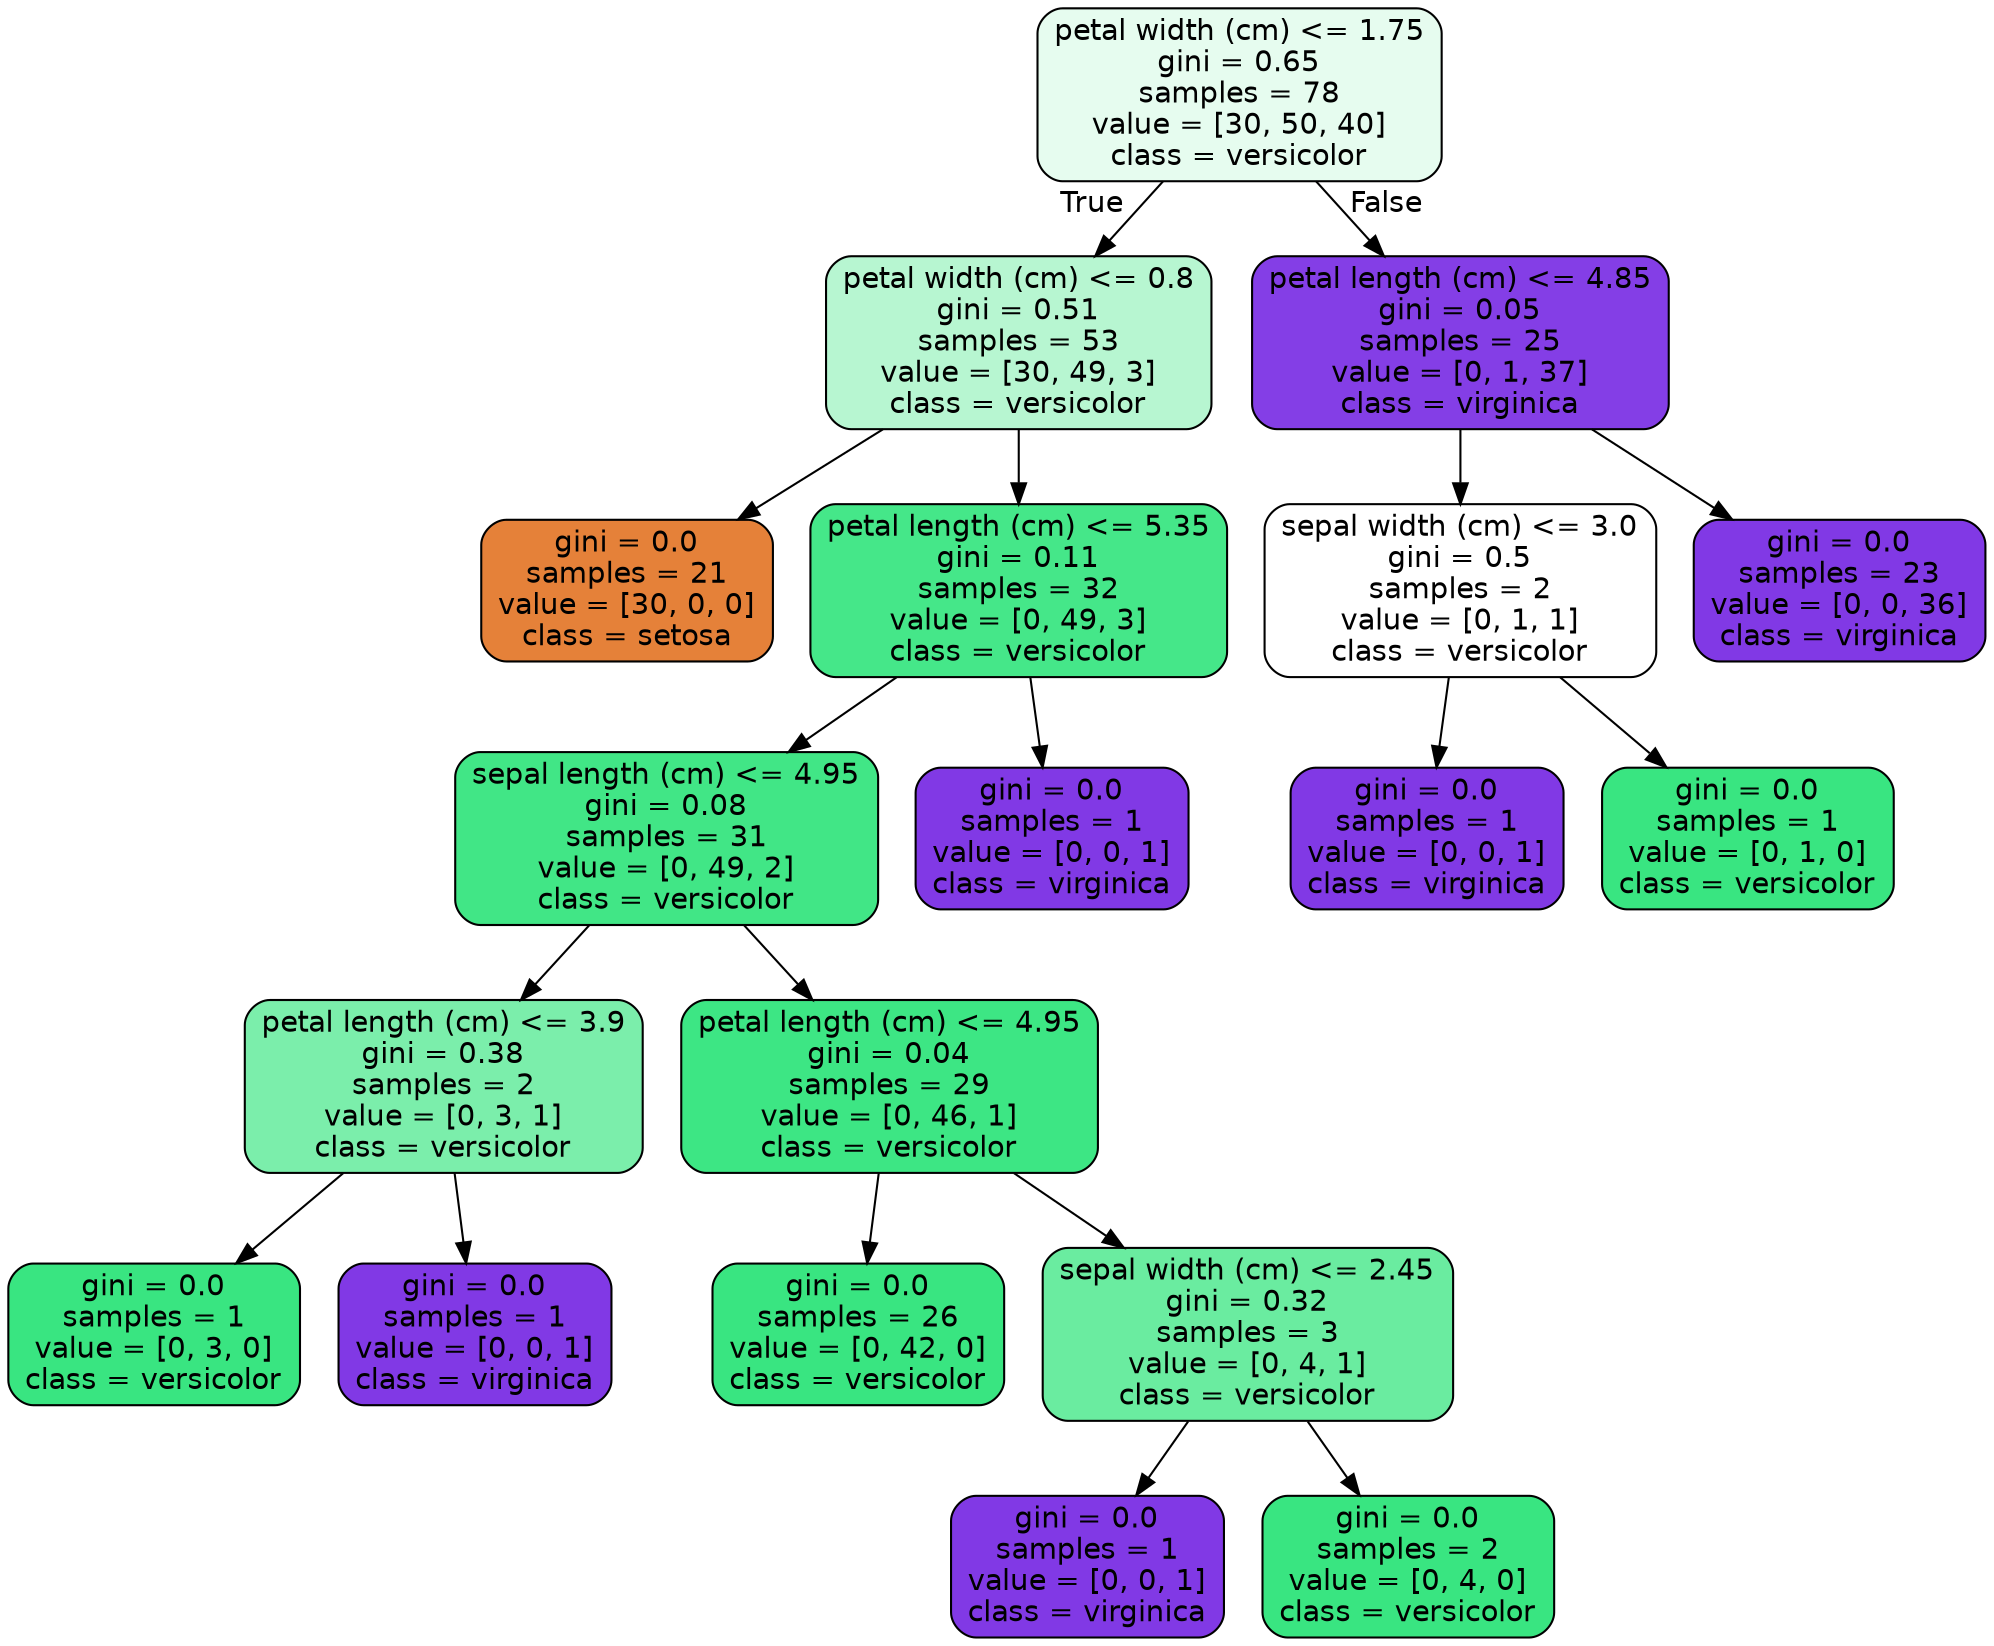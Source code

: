 digraph Tree {
node [shape=box, style="filled, rounded", color="black", fontname="helvetica"] ;
edge [fontname="helvetica"] ;
0 [label="petal width (cm) <= 1.75\ngini = 0.65\nsamples = 78\nvalue = [30, 50, 40]\nclass = versicolor", fillcolor="#e6fcef"] ;
1 [label="petal width (cm) <= 0.8\ngini = 0.51\nsamples = 53\nvalue = [30, 49, 3]\nclass = versicolor", fillcolor="#b7f6d1"] ;
0 -> 1 [labeldistance=2.5, labelangle=45, headlabel="True"] ;
2 [label="gini = 0.0\nsamples = 21\nvalue = [30, 0, 0]\nclass = setosa", fillcolor="#e58139"] ;
1 -> 2 ;
3 [label="petal length (cm) <= 5.35\ngini = 0.11\nsamples = 32\nvalue = [0, 49, 3]\nclass = versicolor", fillcolor="#45e789"] ;
1 -> 3 ;
4 [label="sepal length (cm) <= 4.95\ngini = 0.08\nsamples = 31\nvalue = [0, 49, 2]\nclass = versicolor", fillcolor="#41e686"] ;
3 -> 4 ;
5 [label="petal length (cm) <= 3.9\ngini = 0.38\nsamples = 2\nvalue = [0, 3, 1]\nclass = versicolor", fillcolor="#7beeab"] ;
4 -> 5 ;
6 [label="gini = 0.0\nsamples = 1\nvalue = [0, 3, 0]\nclass = versicolor", fillcolor="#39e581"] ;
5 -> 6 ;
7 [label="gini = 0.0\nsamples = 1\nvalue = [0, 0, 1]\nclass = virginica", fillcolor="#8139e5"] ;
5 -> 7 ;
8 [label="petal length (cm) <= 4.95\ngini = 0.04\nsamples = 29\nvalue = [0, 46, 1]\nclass = versicolor", fillcolor="#3de684"] ;
4 -> 8 ;
9 [label="gini = 0.0\nsamples = 26\nvalue = [0, 42, 0]\nclass = versicolor", fillcolor="#39e581"] ;
8 -> 9 ;
10 [label="sepal width (cm) <= 2.45\ngini = 0.32\nsamples = 3\nvalue = [0, 4, 1]\nclass = versicolor", fillcolor="#6aeca0"] ;
8 -> 10 ;
11 [label="gini = 0.0\nsamples = 1\nvalue = [0, 0, 1]\nclass = virginica", fillcolor="#8139e5"] ;
10 -> 11 ;
12 [label="gini = 0.0\nsamples = 2\nvalue = [0, 4, 0]\nclass = versicolor", fillcolor="#39e581"] ;
10 -> 12 ;
13 [label="gini = 0.0\nsamples = 1\nvalue = [0, 0, 1]\nclass = virginica", fillcolor="#8139e5"] ;
3 -> 13 ;
14 [label="petal length (cm) <= 4.85\ngini = 0.05\nsamples = 25\nvalue = [0, 1, 37]\nclass = virginica", fillcolor="#843ee6"] ;
0 -> 14 [labeldistance=2.5, labelangle=-45, headlabel="False"] ;
15 [label="sepal width (cm) <= 3.0\ngini = 0.5\nsamples = 2\nvalue = [0, 1, 1]\nclass = versicolor", fillcolor="#ffffff"] ;
14 -> 15 ;
16 [label="gini = 0.0\nsamples = 1\nvalue = [0, 0, 1]\nclass = virginica", fillcolor="#8139e5"] ;
15 -> 16 ;
17 [label="gini = 0.0\nsamples = 1\nvalue = [0, 1, 0]\nclass = versicolor", fillcolor="#39e581"] ;
15 -> 17 ;
18 [label="gini = 0.0\nsamples = 23\nvalue = [0, 0, 36]\nclass = virginica", fillcolor="#8139e5"] ;
14 -> 18 ;
}